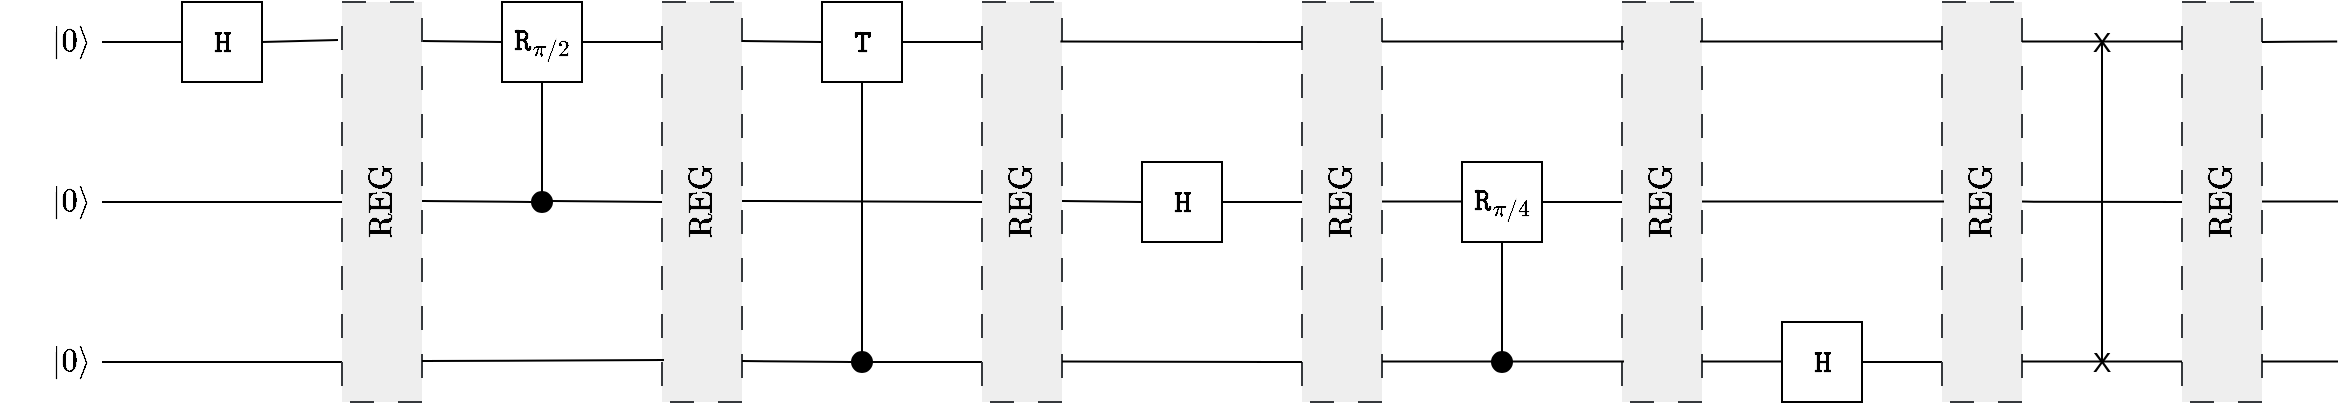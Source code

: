 <mxfile version="24.7.17">
  <diagram name="Page-1" id="z1rAJQeFkNMPhiDE-m8V">
    <mxGraphModel dx="1509" dy="887" grid="1" gridSize="10" guides="1" tooltips="1" connect="1" arrows="1" fold="1" page="1" pageScale="1" pageWidth="1169" pageHeight="827" math="1" shadow="0">
      <root>
        <mxCell id="0" />
        <mxCell id="1" parent="0" />
        <mxCell id="jd0OVwyrIfLWneVwTDNF-1" value="&lt;font style=&quot;font-size: 14px;&quot;&gt;$$\texttt{H}$$&lt;/font&gt;" style="whiteSpace=wrap;html=1;aspect=fixed;" parent="1" vertex="1">
          <mxGeometry x="80" y="160" width="40" height="40" as="geometry" />
        </mxCell>
        <mxCell id="jd0OVwyrIfLWneVwTDNF-2" value="&lt;font style=&quot;font-size: 14px;&quot;&gt;$$\texttt{H}$$&lt;/font&gt;" style="whiteSpace=wrap;html=1;aspect=fixed;" parent="1" vertex="1">
          <mxGeometry x="560" y="240" width="40" height="40" as="geometry" />
        </mxCell>
        <mxCell id="jd0OVwyrIfLWneVwTDNF-3" value="&lt;font style=&quot;font-size: 14px;&quot;&gt;$$\texttt{H}$$&lt;/font&gt;" style="whiteSpace=wrap;html=1;aspect=fixed;" parent="1" vertex="1">
          <mxGeometry x="880" y="320" width="40" height="40" as="geometry" />
        </mxCell>
        <mxCell id="jd0OVwyrIfLWneVwTDNF-4" value="&lt;font style=&quot;font-size: 14px;&quot;&gt;$$\texttt{R}_{\pi/2}$$&lt;/font&gt;" style="whiteSpace=wrap;html=1;aspect=fixed;" parent="1" vertex="1">
          <mxGeometry x="240" y="160" width="40" height="40" as="geometry" />
        </mxCell>
        <mxCell id="jd0OVwyrIfLWneVwTDNF-6" value="&lt;font style=&quot;font-size: 14px;&quot;&gt;$$\texttt{T}$$&lt;/font&gt;" style="whiteSpace=wrap;html=1;aspect=fixed;" parent="1" vertex="1">
          <mxGeometry x="400" y="160" width="40" height="40" as="geometry" />
        </mxCell>
        <mxCell id="jd0OVwyrIfLWneVwTDNF-7" value="" style="endArrow=none;html=1;rounded=0;" parent="1" source="jd0OVwyrIfLWneVwTDNF-20" edge="1">
          <mxGeometry width="50" height="50" relative="1" as="geometry">
            <mxPoint x="100" y="340" as="sourcePoint" />
            <mxPoint x="520" y="340" as="targetPoint" />
          </mxGeometry>
        </mxCell>
        <mxCell id="jd0OVwyrIfLWneVwTDNF-8" value="" style="endArrow=none;html=1;rounded=0;entryX=0;entryY=0.5;entryDx=0;entryDy=0;" parent="1" target="jd0OVwyrIfLWneVwTDNF-1" edge="1">
          <mxGeometry width="50" height="50" relative="1" as="geometry">
            <mxPoint x="40" y="180" as="sourcePoint" />
            <mxPoint x="90" y="130" as="targetPoint" />
          </mxGeometry>
        </mxCell>
        <mxCell id="jd0OVwyrIfLWneVwTDNF-9" value="" style="endArrow=none;html=1;rounded=0;exitX=1;exitY=0.5;exitDx=0;exitDy=0;entryX=-0.05;entryY=0.095;entryDx=0;entryDy=0;entryPerimeter=0;" parent="1" source="jd0OVwyrIfLWneVwTDNF-1" target="X5lZnd9LR_cDlfSQgENl-5" edge="1">
          <mxGeometry width="50" height="50" relative="1" as="geometry">
            <mxPoint x="320" y="430" as="sourcePoint" />
            <mxPoint x="200" y="180" as="targetPoint" />
          </mxGeometry>
        </mxCell>
        <mxCell id="jd0OVwyrIfLWneVwTDNF-10" value="" style="endArrow=none;html=1;rounded=0;exitX=1;exitY=0.5;exitDx=0;exitDy=0;entryX=0.025;entryY=0.1;entryDx=0;entryDy=0;entryPerimeter=0;" parent="1" source="jd0OVwyrIfLWneVwTDNF-4" target="X5lZnd9LR_cDlfSQgENl-9" edge="1">
          <mxGeometry width="50" height="50" relative="1" as="geometry">
            <mxPoint x="320" y="430" as="sourcePoint" />
            <mxPoint x="360" y="180" as="targetPoint" />
          </mxGeometry>
        </mxCell>
        <mxCell id="jd0OVwyrIfLWneVwTDNF-11" value="" style="endArrow=none;html=1;rounded=0;entryX=0;entryY=0.5;entryDx=0;entryDy=0;" parent="1" target="X5lZnd9LR_cDlfSQgENl-5" edge="1">
          <mxGeometry width="50" height="50" relative="1" as="geometry">
            <mxPoint x="40" y="260" as="sourcePoint" />
            <mxPoint x="200" y="260" as="targetPoint" />
          </mxGeometry>
        </mxCell>
        <mxCell id="jd0OVwyrIfLWneVwTDNF-12" value="" style="endArrow=none;html=1;rounded=0;exitX=1;exitY=0.5;exitDx=0;exitDy=0;" parent="1" source="jd0OVwyrIfLWneVwTDNF-3" edge="1">
          <mxGeometry width="50" height="50" relative="1" as="geometry">
            <mxPoint x="930" y="340" as="sourcePoint" />
            <mxPoint x="960" y="340" as="targetPoint" />
          </mxGeometry>
        </mxCell>
        <mxCell id="jd0OVwyrIfLWneVwTDNF-13" value="" style="endArrow=none;html=1;rounded=0;exitX=1;exitY=0.5;exitDx=0;exitDy=0;entryX=0;entryY=0.5;entryDx=0;entryDy=0;" parent="1" source="jd0OVwyrIfLWneVwTDNF-2" edge="1">
          <mxGeometry width="50" height="50" relative="1" as="geometry">
            <mxPoint x="630" y="430" as="sourcePoint" />
            <mxPoint x="640" y="260" as="targetPoint" />
          </mxGeometry>
        </mxCell>
        <mxCell id="jd0OVwyrIfLWneVwTDNF-14" value="" style="endArrow=none;html=1;rounded=0;exitX=1;exitY=0.5;exitDx=0;exitDy=0;" parent="1" source="jd0OVwyrIfLWneVwTDNF-6" edge="1">
          <mxGeometry width="50" height="50" relative="1" as="geometry">
            <mxPoint x="530" y="430" as="sourcePoint" />
            <mxPoint x="520" y="180" as="targetPoint" />
          </mxGeometry>
        </mxCell>
        <mxCell id="jd0OVwyrIfLWneVwTDNF-15" value="" style="endArrow=none;html=1;rounded=0;" parent="1" edge="1">
          <mxGeometry width="50" height="50" relative="1" as="geometry">
            <mxPoint x="1040" y="340" as="sourcePoint" />
            <mxPoint x="1040" y="180" as="targetPoint" />
          </mxGeometry>
        </mxCell>
        <mxCell id="jd0OVwyrIfLWneVwTDNF-16" value="" style="endArrow=none;html=1;rounded=0;exitX=1;exitY=0.5;exitDx=0;exitDy=0;" parent="1" edge="1">
          <mxGeometry width="50" height="50" relative="1" as="geometry">
            <mxPoint x="760" y="260" as="sourcePoint" />
            <mxPoint x="800" y="260" as="targetPoint" />
          </mxGeometry>
        </mxCell>
        <mxCell id="jd0OVwyrIfLWneVwTDNF-17" value="" style="endArrow=none;html=1;rounded=0;entryX=0.5;entryY=1;entryDx=0;entryDy=0;" parent="1" target="jd0OVwyrIfLWneVwTDNF-6" edge="1">
          <mxGeometry width="50" height="50" relative="1" as="geometry">
            <mxPoint x="420" y="340" as="sourcePoint" />
            <mxPoint x="400" y="380" as="targetPoint" />
          </mxGeometry>
        </mxCell>
        <mxCell id="jd0OVwyrIfLWneVwTDNF-18" value="" style="endArrow=none;html=1;rounded=0;entryX=0.5;entryY=1;entryDx=0;entryDy=0;" parent="1" target="jd0OVwyrIfLWneVwTDNF-4" edge="1">
          <mxGeometry width="50" height="50" relative="1" as="geometry">
            <mxPoint x="260" y="260" as="sourcePoint" />
            <mxPoint x="340" y="380" as="targetPoint" />
          </mxGeometry>
        </mxCell>
        <mxCell id="jd0OVwyrIfLWneVwTDNF-19" value="" style="ellipse;whiteSpace=wrap;html=1;aspect=fixed;fillColor=#000000;" parent="1" vertex="1">
          <mxGeometry x="255" y="255" width="10" height="10" as="geometry" />
        </mxCell>
        <mxCell id="jd0OVwyrIfLWneVwTDNF-21" value="" style="endArrow=none;html=1;rounded=0;entryX=0;entryY=0.9;entryDx=0;entryDy=0;entryPerimeter=0;" parent="1" target="X5lZnd9LR_cDlfSQgENl-5" edge="1">
          <mxGeometry width="50" height="50" relative="1" as="geometry">
            <mxPoint x="40" y="340" as="sourcePoint" />
            <mxPoint x="200" y="340" as="targetPoint" />
          </mxGeometry>
        </mxCell>
        <mxCell id="jd0OVwyrIfLWneVwTDNF-20" value="" style="ellipse;whiteSpace=wrap;html=1;aspect=fixed;fillColor=#000000;" parent="1" vertex="1">
          <mxGeometry x="415" y="335" width="10" height="10" as="geometry" />
        </mxCell>
        <mxCell id="jd0OVwyrIfLWneVwTDNF-22" value="" style="endArrow=none;html=1;rounded=0;entryX=0.5;entryY=1;entryDx=0;entryDy=0;" parent="1" source="jd0OVwyrIfLWneVwTDNF-23" edge="1">
          <mxGeometry width="50" height="50" relative="1" as="geometry">
            <mxPoint x="740" y="340" as="sourcePoint" />
            <mxPoint x="740" y="280" as="targetPoint" />
          </mxGeometry>
        </mxCell>
        <mxCell id="jd0OVwyrIfLWneVwTDNF-24" value="" style="endArrow=none;html=1;rounded=0;entryX=0.5;entryY=1;entryDx=0;entryDy=0;" parent="1" target="jd0OVwyrIfLWneVwTDNF-23" edge="1">
          <mxGeometry width="50" height="50" relative="1" as="geometry">
            <mxPoint x="740" y="340" as="sourcePoint" />
            <mxPoint x="740" y="280" as="targetPoint" />
          </mxGeometry>
        </mxCell>
        <mxCell id="jd0OVwyrIfLWneVwTDNF-23" value="" style="ellipse;whiteSpace=wrap;html=1;aspect=fixed;fillColor=#000000;" parent="1" vertex="1">
          <mxGeometry x="735" y="335" width="10" height="10" as="geometry" />
        </mxCell>
        <mxCell id="jd0OVwyrIfLWneVwTDNF-25" value="&lt;font style=&quot;font-size: 14px;&quot;&gt;X&lt;/font&gt;" style="text;html=1;align=center;verticalAlign=middle;whiteSpace=wrap;rounded=0;" parent="1" vertex="1">
          <mxGeometry x="1030" y="170" width="20" height="20" as="geometry" />
        </mxCell>
        <mxCell id="jd0OVwyrIfLWneVwTDNF-26" value="&lt;font style=&quot;font-size: 14px;&quot;&gt;X&lt;/font&gt;" style="text;html=1;align=center;verticalAlign=middle;whiteSpace=wrap;rounded=0;" parent="1" vertex="1">
          <mxGeometry x="1030" y="330" width="20" height="20" as="geometry" />
        </mxCell>
        <mxCell id="X5lZnd9LR_cDlfSQgENl-2" value="" style="endArrow=none;html=1;rounded=0;exitX=1;exitY=0.5;exitDx=0;exitDy=0;entryX=0;entryY=0.5;entryDx=0;entryDy=0;" edge="1" parent="1" target="jd0OVwyrIfLWneVwTDNF-4">
          <mxGeometry width="50" height="50" relative="1" as="geometry">
            <mxPoint x="200" y="179.5" as="sourcePoint" />
            <mxPoint x="240" y="180" as="targetPoint" />
          </mxGeometry>
        </mxCell>
        <mxCell id="X5lZnd9LR_cDlfSQgENl-3" value="&lt;font style=&quot;font-size: 14px;&quot;&gt;$$\ket{0}$$&lt;/font&gt;" style="text;html=1;align=center;verticalAlign=middle;whiteSpace=wrap;rounded=0;" vertex="1" parent="1">
          <mxGeometry x="10" y="165" width="30" height="30" as="geometry" />
        </mxCell>
        <mxCell id="X5lZnd9LR_cDlfSQgENl-4" value="&lt;font style=&quot;font-size: 14px;&quot;&gt;$$\texttt{R}_{\pi/4}$$&lt;/font&gt;" style="whiteSpace=wrap;html=1;aspect=fixed;" vertex="1" parent="1">
          <mxGeometry x="720" y="240" width="40" height="40" as="geometry" />
        </mxCell>
        <mxCell id="X5lZnd9LR_cDlfSQgENl-5" value="" style="rounded=0;whiteSpace=wrap;html=1;dashed=1;dashPattern=12 12;fillColor=#eeeeee;strokeColor=#36393d;" vertex="1" parent="1">
          <mxGeometry x="160" y="160" width="40" height="200" as="geometry" />
        </mxCell>
        <mxCell id="X5lZnd9LR_cDlfSQgENl-6" value="&lt;font style=&quot;font-size: 14px;&quot;&gt;$$\ket{0}$$&lt;/font&gt;" style="text;html=1;align=center;verticalAlign=middle;whiteSpace=wrap;rounded=0;" vertex="1" parent="1">
          <mxGeometry x="10" y="245" width="30" height="30" as="geometry" />
        </mxCell>
        <mxCell id="X5lZnd9LR_cDlfSQgENl-7" value="&lt;font style=&quot;font-size: 14px;&quot;&gt;$$\ket{0}$$&lt;/font&gt;" style="text;html=1;align=center;verticalAlign=middle;whiteSpace=wrap;rounded=0;" vertex="1" parent="1">
          <mxGeometry x="10" y="325" width="30" height="30" as="geometry" />
        </mxCell>
        <mxCell id="X5lZnd9LR_cDlfSQgENl-8" value="&lt;font style=&quot;font-size: 14px;&quot;&gt;$$\text{REG}$$&lt;/font&gt;" style="text;html=1;align=center;verticalAlign=middle;whiteSpace=wrap;rounded=0;rotation=270;" vertex="1" parent="1">
          <mxGeometry x="150" y="245" width="60" height="30" as="geometry" />
        </mxCell>
        <mxCell id="X5lZnd9LR_cDlfSQgENl-9" value="" style="rounded=0;whiteSpace=wrap;html=1;dashed=1;dashPattern=12 12;fillColor=#eeeeee;strokeColor=#36393d;" vertex="1" parent="1">
          <mxGeometry x="320" y="160" width="40" height="200" as="geometry" />
        </mxCell>
        <mxCell id="X5lZnd9LR_cDlfSQgENl-10" value="&lt;font style=&quot;font-size: 14px;&quot;&gt;$$\text{REG}$$&lt;/font&gt;" style="text;html=1;align=center;verticalAlign=middle;whiteSpace=wrap;rounded=0;rotation=270;" vertex="1" parent="1">
          <mxGeometry x="310" y="245" width="60" height="30" as="geometry" />
        </mxCell>
        <mxCell id="X5lZnd9LR_cDlfSQgENl-11" value="" style="endArrow=none;html=1;rounded=0;exitX=1;exitY=0.5;exitDx=0;exitDy=0;" edge="1" parent="1" target="jd0OVwyrIfLWneVwTDNF-6">
          <mxGeometry width="50" height="50" relative="1" as="geometry">
            <mxPoint x="360" y="179.5" as="sourcePoint" />
            <mxPoint x="400" y="180" as="targetPoint" />
            <Array as="points">
              <mxPoint x="360" y="180" />
            </Array>
          </mxGeometry>
        </mxCell>
        <mxCell id="X5lZnd9LR_cDlfSQgENl-12" value="" style="endArrow=none;html=1;rounded=0;exitX=1;exitY=0.5;exitDx=0;exitDy=0;entryX=0;entryY=0.5;entryDx=0;entryDy=0;" edge="1" parent="1" target="jd0OVwyrIfLWneVwTDNF-19">
          <mxGeometry width="50" height="50" relative="1" as="geometry">
            <mxPoint x="200" y="259.5" as="sourcePoint" />
            <mxPoint x="280" y="259.5" as="targetPoint" />
          </mxGeometry>
        </mxCell>
        <mxCell id="X5lZnd9LR_cDlfSQgENl-13" value="" style="endArrow=none;html=1;rounded=0;exitX=1;exitY=0.5;exitDx=0;exitDy=0;entryX=0;entryY=0.5;entryDx=0;entryDy=0;" edge="1" parent="1" target="X5lZnd9LR_cDlfSQgENl-9">
          <mxGeometry width="50" height="50" relative="1" as="geometry">
            <mxPoint x="265" y="259.5" as="sourcePoint" />
            <mxPoint x="360" y="260" as="targetPoint" />
          </mxGeometry>
        </mxCell>
        <mxCell id="X5lZnd9LR_cDlfSQgENl-14" value="" style="endArrow=none;html=1;rounded=0;exitX=1;exitY=0.5;exitDx=0;exitDy=0;entryX=0.025;entryY=0.895;entryDx=0;entryDy=0;entryPerimeter=0;" edge="1" parent="1" target="X5lZnd9LR_cDlfSQgENl-9">
          <mxGeometry width="50" height="50" relative="1" as="geometry">
            <mxPoint x="200" y="339.5" as="sourcePoint" />
            <mxPoint x="280" y="339.5" as="targetPoint" />
          </mxGeometry>
        </mxCell>
        <mxCell id="X5lZnd9LR_cDlfSQgENl-15" value="" style="endArrow=none;html=1;rounded=0;exitX=1;exitY=0.5;exitDx=0;exitDy=0;entryX=0;entryY=0.5;entryDx=0;entryDy=0;" edge="1" parent="1" target="X5lZnd9LR_cDlfSQgENl-18">
          <mxGeometry width="50" height="50" relative="1" as="geometry">
            <mxPoint x="360" y="259.5" as="sourcePoint" />
            <mxPoint x="560" y="260" as="targetPoint" />
          </mxGeometry>
        </mxCell>
        <mxCell id="X5lZnd9LR_cDlfSQgENl-16" value="" style="endArrow=none;html=1;rounded=0;exitX=1;exitY=0.5;exitDx=0;exitDy=0;entryX=0;entryY=0.5;entryDx=0;entryDy=0;" edge="1" parent="1" target="jd0OVwyrIfLWneVwTDNF-20">
          <mxGeometry width="50" height="50" relative="1" as="geometry">
            <mxPoint x="360" y="339.5" as="sourcePoint" />
            <mxPoint x="440" y="339.5" as="targetPoint" />
          </mxGeometry>
        </mxCell>
        <mxCell id="X5lZnd9LR_cDlfSQgENl-18" value="" style="rounded=0;whiteSpace=wrap;html=1;dashed=1;dashPattern=12 12;fillColor=#eeeeee;strokeColor=#36393d;" vertex="1" parent="1">
          <mxGeometry x="480" y="160" width="40" height="200" as="geometry" />
        </mxCell>
        <mxCell id="X5lZnd9LR_cDlfSQgENl-19" value="&lt;font style=&quot;font-size: 14px;&quot;&gt;$$\text{REG}$$&lt;/font&gt;" style="text;html=1;align=center;verticalAlign=middle;whiteSpace=wrap;rounded=0;rotation=270;" vertex="1" parent="1">
          <mxGeometry x="470" y="245" width="60" height="30" as="geometry" />
        </mxCell>
        <mxCell id="X5lZnd9LR_cDlfSQgENl-20" value="" style="endArrow=none;html=1;rounded=0;exitX=1;exitY=0.5;exitDx=0;exitDy=0;entryX=0;entryY=0.5;entryDx=0;entryDy=0;" edge="1" parent="1">
          <mxGeometry width="50" height="50" relative="1" as="geometry">
            <mxPoint x="520" y="259.5" as="sourcePoint" />
            <mxPoint x="560" y="260" as="targetPoint" />
          </mxGeometry>
        </mxCell>
        <mxCell id="X5lZnd9LR_cDlfSQgENl-23" value="" style="rounded=0;whiteSpace=wrap;html=1;dashed=1;dashPattern=12 12;fillColor=#eeeeee;strokeColor=#36393d;" vertex="1" parent="1">
          <mxGeometry x="640" y="160" width="40" height="200" as="geometry" />
        </mxCell>
        <mxCell id="X5lZnd9LR_cDlfSQgENl-24" value="&lt;font style=&quot;font-size: 14px;&quot;&gt;$$\text{REG}$$&lt;/font&gt;" style="text;html=1;align=center;verticalAlign=middle;whiteSpace=wrap;rounded=0;rotation=270;" vertex="1" parent="1">
          <mxGeometry x="630" y="245" width="60" height="30" as="geometry" />
        </mxCell>
        <mxCell id="X5lZnd9LR_cDlfSQgENl-25" value="" style="rounded=0;whiteSpace=wrap;html=1;dashed=1;dashPattern=12 12;fillColor=#eeeeee;strokeColor=#36393d;" vertex="1" parent="1">
          <mxGeometry x="800" y="160" width="40" height="200" as="geometry" />
        </mxCell>
        <mxCell id="X5lZnd9LR_cDlfSQgENl-26" value="&lt;font style=&quot;font-size: 14px;&quot;&gt;$$\text{REG}$$&lt;/font&gt;" style="text;html=1;align=center;verticalAlign=middle;whiteSpace=wrap;rounded=0;rotation=270;" vertex="1" parent="1">
          <mxGeometry x="790" y="245" width="60" height="30" as="geometry" />
        </mxCell>
        <mxCell id="X5lZnd9LR_cDlfSQgENl-27" value="" style="rounded=0;whiteSpace=wrap;html=1;dashed=1;dashPattern=12 12;fillColor=#eeeeee;strokeColor=#36393d;" vertex="1" parent="1">
          <mxGeometry x="960" y="160" width="40" height="200" as="geometry" />
        </mxCell>
        <mxCell id="X5lZnd9LR_cDlfSQgENl-28" value="&lt;font style=&quot;font-size: 14px;&quot;&gt;$$\text{REG}$$&lt;/font&gt;" style="text;html=1;align=center;verticalAlign=middle;whiteSpace=wrap;rounded=0;rotation=270;" vertex="1" parent="1">
          <mxGeometry x="950" y="245" width="60" height="30" as="geometry" />
        </mxCell>
        <mxCell id="X5lZnd9LR_cDlfSQgENl-29" value="" style="rounded=0;whiteSpace=wrap;html=1;dashed=1;dashPattern=12 12;fillColor=#eeeeee;strokeColor=#36393d;" vertex="1" parent="1">
          <mxGeometry x="1080" y="160" width="40" height="200" as="geometry" />
        </mxCell>
        <mxCell id="X5lZnd9LR_cDlfSQgENl-30" value="&lt;font style=&quot;font-size: 14px;&quot;&gt;$$\text{REG}$$&lt;/font&gt;" style="text;html=1;align=center;verticalAlign=middle;whiteSpace=wrap;rounded=0;rotation=270;" vertex="1" parent="1">
          <mxGeometry x="1070" y="245" width="60" height="30" as="geometry" />
        </mxCell>
        <mxCell id="X5lZnd9LR_cDlfSQgENl-31" value="" style="endArrow=none;html=1;rounded=0;exitX=0.98;exitY=0.099;exitDx=0;exitDy=0;exitPerimeter=0;" edge="1" parent="1" source="X5lZnd9LR_cDlfSQgENl-18">
          <mxGeometry width="50" height="50" relative="1" as="geometry">
            <mxPoint x="560" y="410" as="sourcePoint" />
            <mxPoint x="640" y="180" as="targetPoint" />
          </mxGeometry>
        </mxCell>
        <mxCell id="X5lZnd9LR_cDlfSQgENl-32" value="" style="endArrow=none;html=1;rounded=0;exitX=0.98;exitY=0.099;exitDx=0;exitDy=0;exitPerimeter=0;" edge="1" parent="1">
          <mxGeometry width="50" height="50" relative="1" as="geometry">
            <mxPoint x="520" y="339.8" as="sourcePoint" />
            <mxPoint x="640" y="340" as="targetPoint" />
          </mxGeometry>
        </mxCell>
        <mxCell id="X5lZnd9LR_cDlfSQgENl-33" value="" style="endArrow=none;html=1;rounded=0;exitX=0.98;exitY=0.099;exitDx=0;exitDy=0;exitPerimeter=0;" edge="1" parent="1">
          <mxGeometry width="50" height="50" relative="1" as="geometry">
            <mxPoint x="680" y="179.8" as="sourcePoint" />
            <mxPoint x="801" y="179.8" as="targetPoint" />
          </mxGeometry>
        </mxCell>
        <mxCell id="X5lZnd9LR_cDlfSQgENl-34" value="" style="endArrow=none;html=1;rounded=0;exitX=0.98;exitY=0.099;exitDx=0;exitDy=0;exitPerimeter=0;" edge="1" parent="1">
          <mxGeometry width="50" height="50" relative="1" as="geometry">
            <mxPoint x="680" y="339.8" as="sourcePoint" />
            <mxPoint x="801" y="339.8" as="targetPoint" />
          </mxGeometry>
        </mxCell>
        <mxCell id="X5lZnd9LR_cDlfSQgENl-35" value="" style="endArrow=none;html=1;rounded=0;exitX=0.98;exitY=0.099;exitDx=0;exitDy=0;exitPerimeter=0;" edge="1" parent="1">
          <mxGeometry width="50" height="50" relative="1" as="geometry">
            <mxPoint x="839" y="179.8" as="sourcePoint" />
            <mxPoint x="960" y="179.8" as="targetPoint" />
          </mxGeometry>
        </mxCell>
        <mxCell id="X5lZnd9LR_cDlfSQgENl-36" value="" style="endArrow=none;html=1;rounded=0;exitX=0.98;exitY=0.099;exitDx=0;exitDy=0;exitPerimeter=0;" edge="1" parent="1">
          <mxGeometry width="50" height="50" relative="1" as="geometry">
            <mxPoint x="840" y="259.8" as="sourcePoint" />
            <mxPoint x="961" y="259.8" as="targetPoint" />
          </mxGeometry>
        </mxCell>
        <mxCell id="X5lZnd9LR_cDlfSQgENl-37" value="" style="endArrow=none;html=1;rounded=0;exitX=1;exitY=0.5;exitDx=0;exitDy=0;" edge="1" parent="1">
          <mxGeometry width="50" height="50" relative="1" as="geometry">
            <mxPoint x="680" y="259.8" as="sourcePoint" />
            <mxPoint x="720" y="259.8" as="targetPoint" />
          </mxGeometry>
        </mxCell>
        <mxCell id="X5lZnd9LR_cDlfSQgENl-38" value="" style="endArrow=none;html=1;rounded=0;exitX=1;exitY=0.5;exitDx=0;exitDy=0;" edge="1" parent="1">
          <mxGeometry width="50" height="50" relative="1" as="geometry">
            <mxPoint x="840" y="339.8" as="sourcePoint" />
            <mxPoint x="880" y="339.8" as="targetPoint" />
          </mxGeometry>
        </mxCell>
        <mxCell id="X5lZnd9LR_cDlfSQgENl-39" value="" style="endArrow=none;html=1;rounded=0;exitX=1;exitY=0.5;exitDx=0;exitDy=0;" edge="1" parent="1">
          <mxGeometry width="50" height="50" relative="1" as="geometry">
            <mxPoint x="1000" y="179.8" as="sourcePoint" />
            <mxPoint x="1040" y="179.8" as="targetPoint" />
          </mxGeometry>
        </mxCell>
        <mxCell id="X5lZnd9LR_cDlfSQgENl-40" value="" style="endArrow=none;html=1;rounded=0;exitX=1;exitY=0.5;exitDx=0;exitDy=0;" edge="1" parent="1">
          <mxGeometry width="50" height="50" relative="1" as="geometry">
            <mxPoint x="1040" y="179.8" as="sourcePoint" />
            <mxPoint x="1080" y="179.8" as="targetPoint" />
          </mxGeometry>
        </mxCell>
        <mxCell id="X5lZnd9LR_cDlfSQgENl-41" value="" style="endArrow=none;html=1;rounded=0;exitX=1;exitY=0.5;exitDx=0;exitDy=0;entryX=0;entryY=0.5;entryDx=0;entryDy=0;" edge="1" parent="1" target="X5lZnd9LR_cDlfSQgENl-29">
          <mxGeometry width="50" height="50" relative="1" as="geometry">
            <mxPoint x="1000" y="259.8" as="sourcePoint" />
            <mxPoint x="1040" y="259.8" as="targetPoint" />
          </mxGeometry>
        </mxCell>
        <mxCell id="X5lZnd9LR_cDlfSQgENl-42" value="" style="endArrow=none;html=1;rounded=0;exitX=1;exitY=0.5;exitDx=0;exitDy=0;" edge="1" parent="1">
          <mxGeometry width="50" height="50" relative="1" as="geometry">
            <mxPoint x="1000" y="339.8" as="sourcePoint" />
            <mxPoint x="1040" y="339.8" as="targetPoint" />
          </mxGeometry>
        </mxCell>
        <mxCell id="X5lZnd9LR_cDlfSQgENl-43" value="" style="endArrow=none;html=1;rounded=0;exitX=1;exitY=0.5;exitDx=0;exitDy=0;" edge="1" parent="1">
          <mxGeometry width="50" height="50" relative="1" as="geometry">
            <mxPoint x="1040" y="339.8" as="sourcePoint" />
            <mxPoint x="1080" y="339.8" as="targetPoint" />
          </mxGeometry>
        </mxCell>
        <mxCell id="X5lZnd9LR_cDlfSQgENl-44" value="" style="endArrow=none;html=1;rounded=0;exitX=1.06;exitY=0.101;exitDx=0;exitDy=0;exitPerimeter=0;" edge="1" parent="1">
          <mxGeometry width="50" height="50" relative="1" as="geometry">
            <mxPoint x="1120" y="180.0" as="sourcePoint" />
            <mxPoint x="1157.6" y="179.8" as="targetPoint" />
          </mxGeometry>
        </mxCell>
        <mxCell id="X5lZnd9LR_cDlfSQgENl-45" value="" style="endArrow=none;html=1;rounded=0;exitX=1.06;exitY=0.101;exitDx=0;exitDy=0;exitPerimeter=0;" edge="1" parent="1">
          <mxGeometry width="50" height="50" relative="1" as="geometry">
            <mxPoint x="1120" y="259.8" as="sourcePoint" />
            <mxPoint x="1158" y="259.8" as="targetPoint" />
          </mxGeometry>
        </mxCell>
        <mxCell id="X5lZnd9LR_cDlfSQgENl-46" value="" style="endArrow=none;html=1;rounded=0;exitX=1.06;exitY=0.101;exitDx=0;exitDy=0;exitPerimeter=0;" edge="1" parent="1">
          <mxGeometry width="50" height="50" relative="1" as="geometry">
            <mxPoint x="1120" y="339.8" as="sourcePoint" />
            <mxPoint x="1158" y="339.8" as="targetPoint" />
          </mxGeometry>
        </mxCell>
      </root>
    </mxGraphModel>
  </diagram>
</mxfile>
